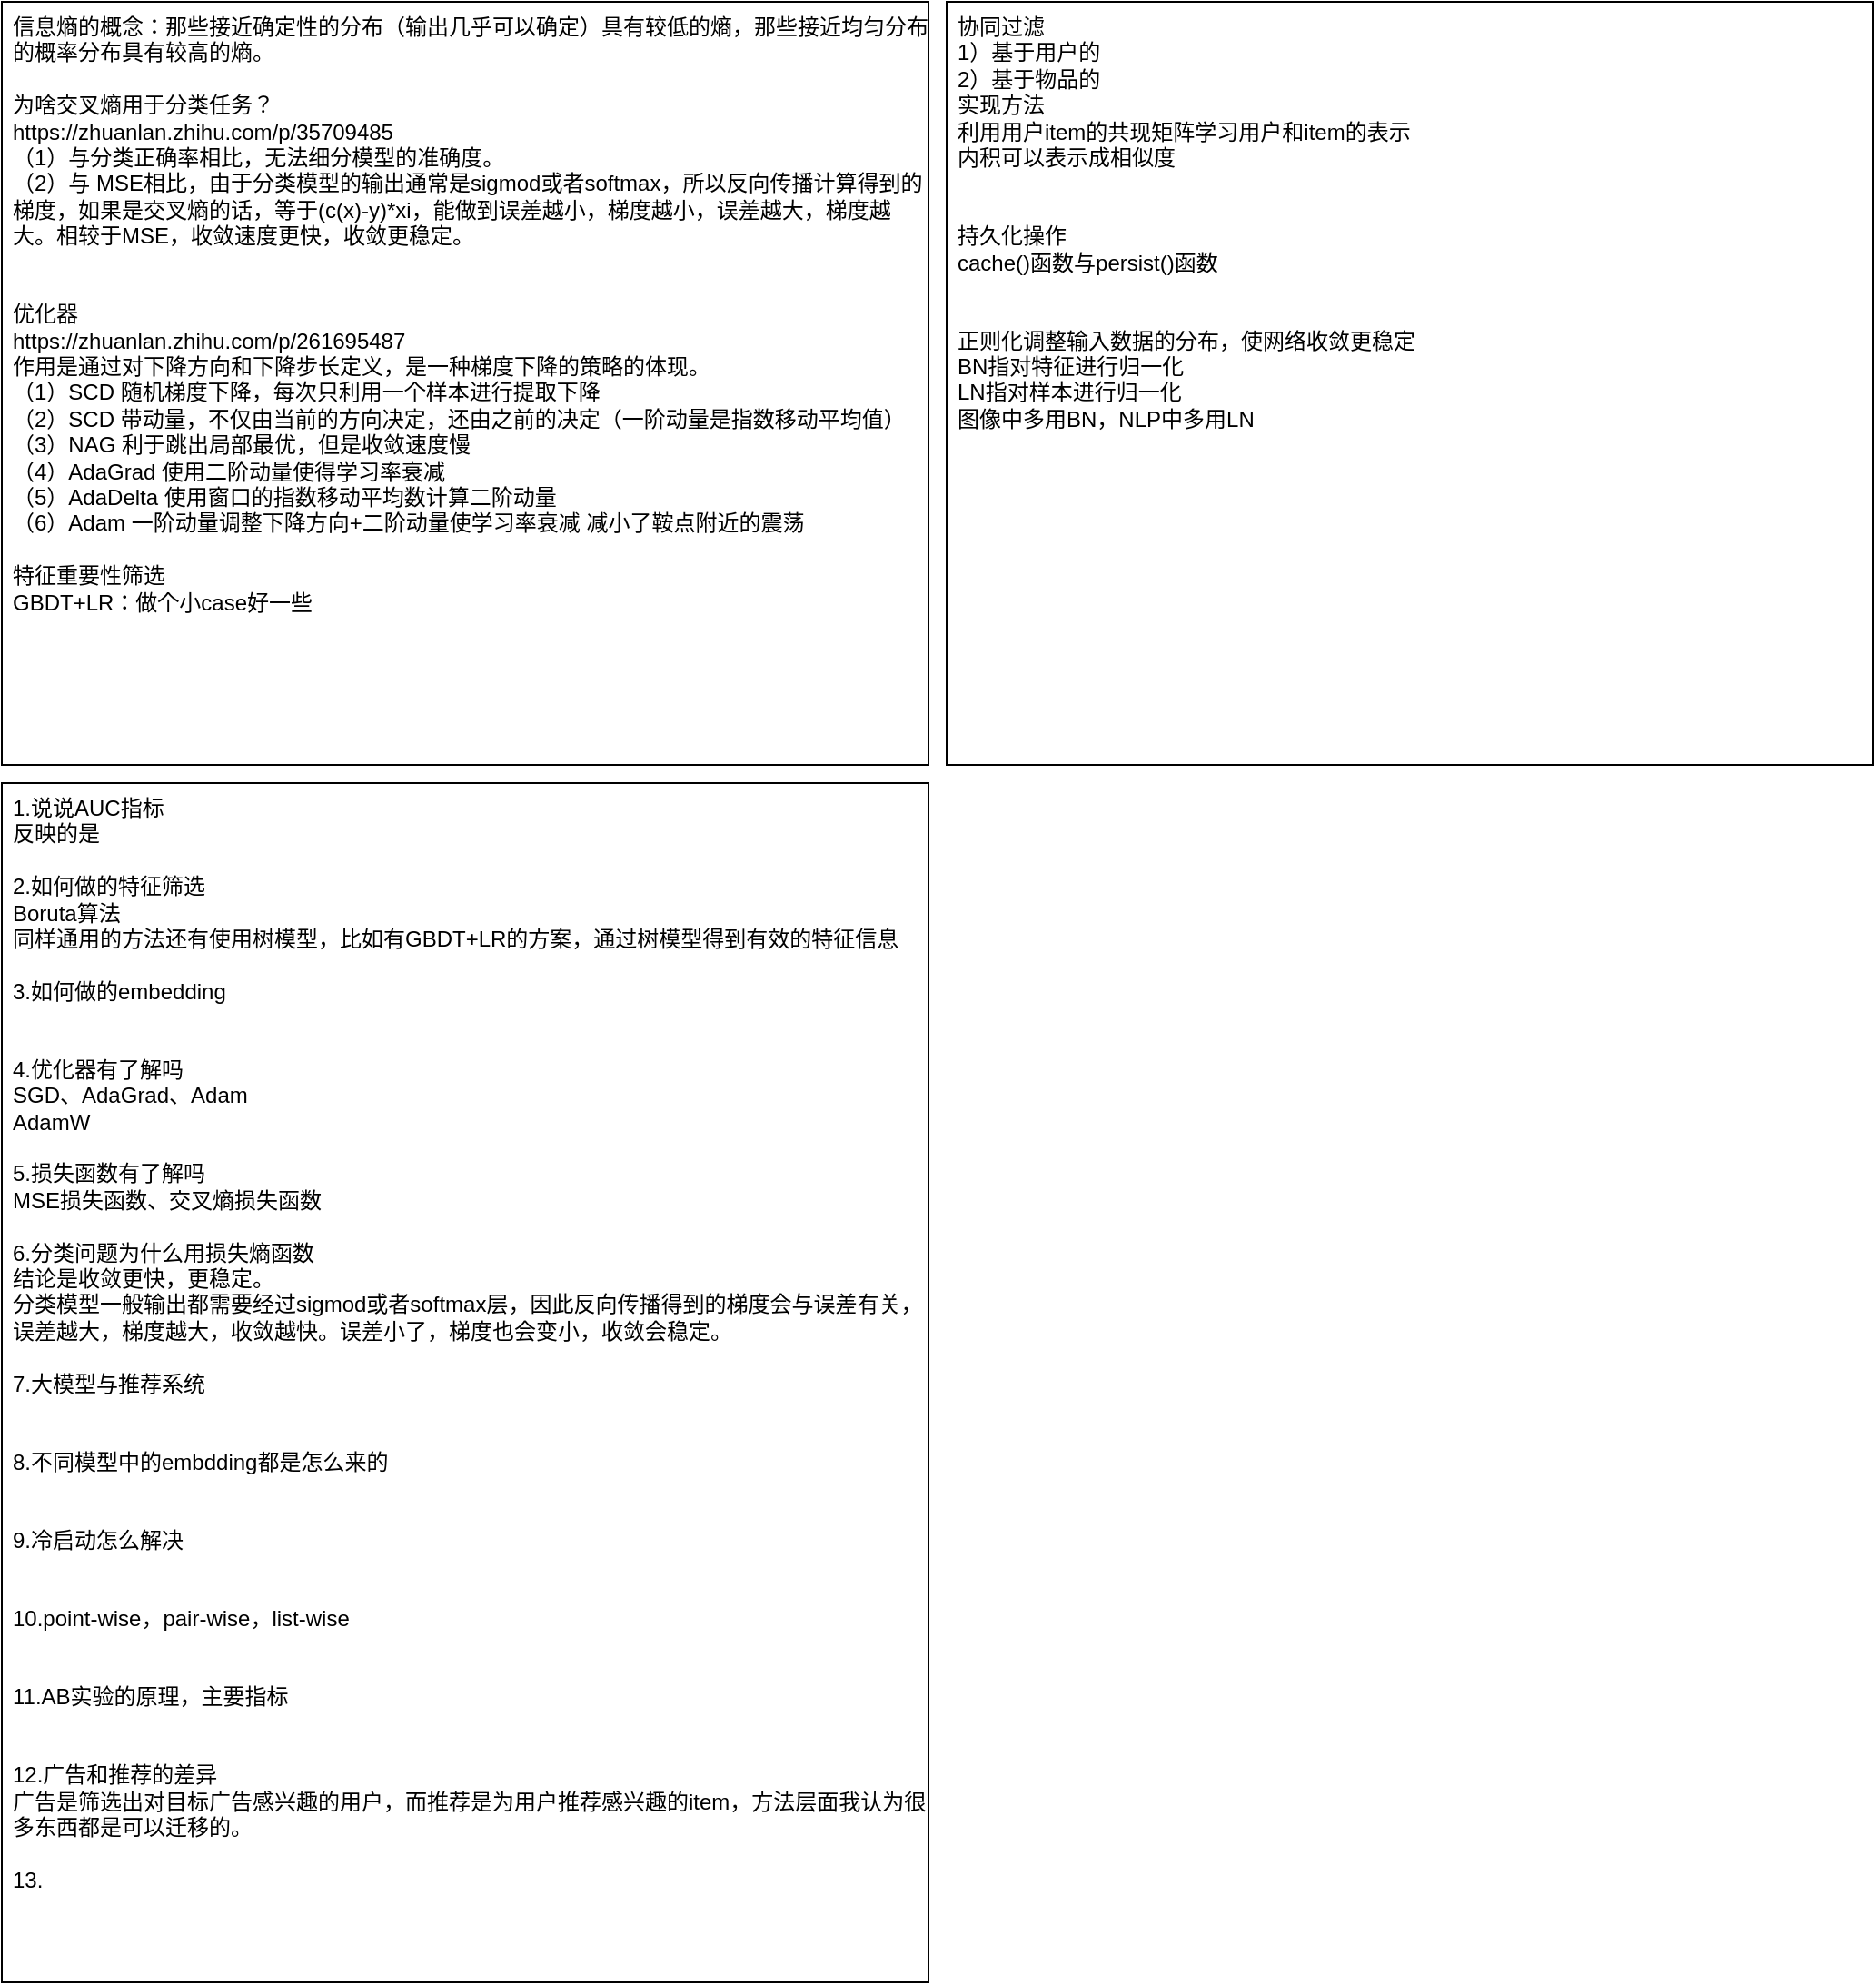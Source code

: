 <mxfile version="24.7.8">
  <diagram name="第 1 页" id="iWVoZDMzAQuaJpYY_TNt">
    <mxGraphModel dx="1756" dy="922" grid="1" gridSize="10" guides="1" tooltips="1" connect="1" arrows="1" fold="1" page="0" pageScale="1" pageWidth="827" pageHeight="1169" math="0" shadow="0">
      <root>
        <mxCell id="0" />
        <mxCell id="1" parent="0" />
        <mxCell id="mPcpz4siuyIrg-kaVJwC-1" value="协同过滤&lt;div&gt;1）基于用户的&lt;/div&gt;&lt;div&gt;2）基于物品的&lt;/div&gt;&lt;div&gt;实现方法&lt;/div&gt;&lt;div&gt;利用用户item的共现矩阵学习用户和item的表示&lt;/div&gt;&lt;div&gt;内积可以表示成相似度&lt;/div&gt;&lt;div&gt;&lt;br&gt;&lt;/div&gt;&lt;div&gt;&lt;br&gt;&lt;/div&gt;&lt;div&gt;持久化操作&lt;/div&gt;&lt;div&gt;cache()函数与persist()函数&lt;/div&gt;&lt;div&gt;&lt;br&gt;&lt;/div&gt;&lt;div&gt;&lt;br&gt;&lt;/div&gt;&lt;div&gt;正则化调整输入数据的分布，使网络收敛更稳定&lt;/div&gt;&lt;div&gt;BN指对特征进行归一化&lt;/div&gt;&lt;div&gt;LN指对样本进行归一化&lt;/div&gt;&lt;div&gt;图像中多用BN，NLP中多用LN&lt;/div&gt;&lt;div&gt;&lt;br&gt;&lt;/div&gt;" style="rounded=0;whiteSpace=wrap;html=1;align=left;verticalAlign=top;spacingLeft=4;" parent="1" vertex="1">
          <mxGeometry x="-40" y="-20" width="510" height="420" as="geometry" />
        </mxCell>
        <mxCell id="Wk424I4RCr_Jomv0QLjG-1" value="&lt;div&gt;信息熵的概念：那些接近确定性的分布（输出几乎可以确定）具有较低的熵，那些接近均匀分布的概率分布具有较高的熵。&lt;/div&gt;&lt;div&gt;&lt;br&gt;&lt;/div&gt;&lt;div&gt;为啥交叉熵用于分类任务？&lt;/div&gt;&lt;div&gt;https://zhuanlan.zhihu.com/p/35709485&lt;br&gt;&lt;/div&gt;&lt;div&gt;（1）与分类正确率相比，无法细分模型的准确度。&lt;/div&gt;&lt;div&gt;（2）与 MSE相比，由于分类模型的输出通常是sigmod或者softmax，所以反向传播计算得到的梯度，如果是交叉熵的话，等于(c(x)-y)*xi，能做到误差越小，梯度越小，误差越大，梯度越大。相较于MSE，收敛速度更快，收敛更稳定。&lt;/div&gt;&lt;div&gt;&lt;br&gt;&lt;/div&gt;&lt;div&gt;&lt;br&gt;&lt;/div&gt;&lt;div&gt;优化器&lt;/div&gt;&lt;div&gt;https://zhuanlan.zhihu.com/p/261695487&lt;br&gt;&lt;/div&gt;&lt;div&gt;作用是通过对下降方向和下降步长定义，是一种梯度下降的策略的体现。&lt;/div&gt;&lt;div&gt;（1）SCD 随机梯度下降，每次只利用一个样本进行提取下降&lt;/div&gt;&lt;div&gt;（2）SCD 带动量，不仅由当前的方向决定，还由之前的决定（一阶动量是指数移动平均值）&lt;/div&gt;&lt;div&gt;（3）NAG 利于跳出局部最优，但是收敛速度慢&lt;/div&gt;&lt;div&gt;（4）AdaGrad 使用二阶动量使得学习率衰减&lt;/div&gt;&lt;div&gt;（5）AdaDelta 使用窗口的指数移动平均数计算二阶动量&lt;/div&gt;&lt;div&gt;（6）Adam 一阶动量调整下降方向+二阶动量使学习率衰减 减小了鞍点附近的震荡&lt;/div&gt;&lt;div&gt;&lt;br&gt;&lt;/div&gt;&lt;div&gt;特征重要性筛选&lt;/div&gt;&lt;div&gt;GBDT+LR：做个小case好一些&lt;/div&gt;&lt;div&gt;&lt;br&gt;&lt;/div&gt;&lt;div&gt;&lt;br&gt;&lt;/div&gt;&lt;div&gt;&lt;br&gt;&lt;/div&gt;" style="rounded=0;whiteSpace=wrap;html=1;align=left;verticalAlign=top;spacingLeft=4;" parent="1" vertex="1">
          <mxGeometry x="-560" y="-20" width="510" height="420" as="geometry" />
        </mxCell>
        <mxCell id="xFfinqP3kLWbWLSmUtOE-1" value="&lt;div&gt;1.说说AUC指标&lt;/div&gt;&lt;div&gt;反映的是&lt;/div&gt;&lt;div&gt;&lt;br&gt;&lt;/div&gt;&lt;div&gt;2.如何做的特征筛选&lt;/div&gt;&lt;div&gt;Boruta算法&lt;/div&gt;&lt;div&gt;同样通用的方法还有使用树模型，比如有GBDT+LR的方案，通过树模型得到有效的特征信息&lt;/div&gt;&lt;div&gt;&lt;br&gt;&lt;/div&gt;&lt;div&gt;3.如何做的embedding&lt;/div&gt;&lt;div&gt;&lt;br&gt;&lt;/div&gt;&lt;div&gt;&lt;br&gt;&lt;/div&gt;&lt;div&gt;4.优化器有了解吗&lt;/div&gt;&lt;div&gt;SGD、AdaGrad、Adam&lt;/div&gt;&lt;div&gt;AdamW&lt;/div&gt;&lt;div&gt;&lt;br&gt;&lt;/div&gt;&lt;div&gt;5.损失函数有了解吗&lt;/div&gt;&lt;div&gt;MSE损失函数、交叉熵损失函数&lt;/div&gt;&lt;div&gt;&lt;br&gt;&lt;/div&gt;&lt;div&gt;6.分类问题为什么用损失熵函数&lt;/div&gt;&lt;div&gt;结论是收敛更快，更稳定。&lt;/div&gt;&lt;div&gt;分类模型一般输出都需要经过sigmod或者softmax层，因此反向传播得到的梯度会与误差有关，误差越大，梯度越大，收敛越快。误差小了，梯度也会变小，收敛会稳定。&lt;/div&gt;&lt;div&gt;&lt;br&gt;&lt;/div&gt;&lt;div&gt;7.大模型与推荐系统&lt;/div&gt;&lt;div&gt;&lt;br&gt;&lt;/div&gt;&lt;div&gt;&lt;br&gt;&lt;/div&gt;&lt;div&gt;8.不同模型中的embdding都是怎么来的&lt;/div&gt;&lt;div&gt;&lt;br&gt;&lt;/div&gt;&lt;div&gt;&lt;br&gt;&lt;/div&gt;&lt;div&gt;9.冷启动怎么解决&lt;/div&gt;&lt;div&gt;&lt;br&gt;&lt;/div&gt;&lt;div&gt;&lt;br&gt;&lt;/div&gt;&lt;div&gt;10.point-wise，pair-wise，list-wise&lt;/div&gt;&lt;div&gt;&lt;br&gt;&lt;/div&gt;&lt;div&gt;&lt;br&gt;&lt;/div&gt;&lt;div&gt;11.AB实验的原理，主要指标&lt;/div&gt;&lt;div&gt;&lt;br&gt;&lt;/div&gt;&lt;div&gt;&lt;br&gt;&lt;/div&gt;&lt;div&gt;12.广告和推荐的差异&lt;/div&gt;&lt;div&gt;广告是筛选出对目标广告感兴趣的用户，而推荐是为用户推荐感兴趣的item，方法层面我认为很多东西都是可以迁移的。&lt;/div&gt;&lt;div&gt;&lt;br&gt;&lt;/div&gt;&lt;div&gt;13.&lt;/div&gt;" style="rounded=0;whiteSpace=wrap;html=1;align=left;verticalAlign=top;spacingLeft=4;" vertex="1" parent="1">
          <mxGeometry x="-560" y="410" width="510" height="660" as="geometry" />
        </mxCell>
      </root>
    </mxGraphModel>
  </diagram>
</mxfile>
